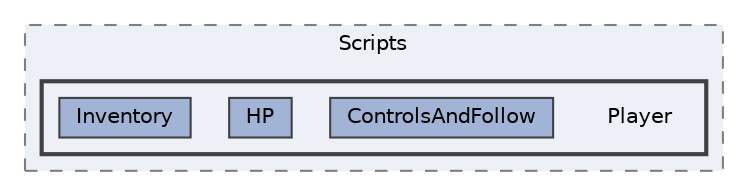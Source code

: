 digraph "Assets/Scripts/Player"
{
 // LATEX_PDF_SIZE
  bgcolor="transparent";
  edge [fontname=Helvetica,fontsize=10,labelfontname=Helvetica,labelfontsize=10];
  node [fontname=Helvetica,fontsize=10,shape=box,height=0.2,width=0.4];
  compound=true
  subgraph clusterdir_f13b41af88cf68434578284aaf699e39 {
    graph [ bgcolor="#edf0f7", pencolor="grey50", label="Scripts", fontname=Helvetica,fontsize=10 style="filled,dashed", URL="dir_f13b41af88cf68434578284aaf699e39.html",tooltip=""]
  subgraph clusterdir_c7fafc839a0585736011c21bdabf2a37 {
    graph [ bgcolor="#edf0f7", pencolor="grey25", label="", fontname=Helvetica,fontsize=10 style="filled,bold", URL="dir_c7fafc839a0585736011c21bdabf2a37.html",tooltip=""]
    dir_c7fafc839a0585736011c21bdabf2a37 [shape=plaintext, label="Player"];
  dir_11e0f242dbce4ca9a4d0c90f9945c4c1 [label="ControlsAndFollow", fillcolor="#a2b4d6", color="grey25", style="filled", URL="dir_11e0f242dbce4ca9a4d0c90f9945c4c1.html",tooltip=""];
  dir_1b16a96cdb3b9713b1a11d3d04a1f6b8 [label="HP", fillcolor="#a2b4d6", color="grey25", style="filled", URL="dir_1b16a96cdb3b9713b1a11d3d04a1f6b8.html",tooltip=""];
  dir_ec7894289dc40c8ddc340d2f21c08920 [label="Inventory", fillcolor="#a2b4d6", color="grey25", style="filled", URL="dir_ec7894289dc40c8ddc340d2f21c08920.html",tooltip=""];
  }
  }
}

